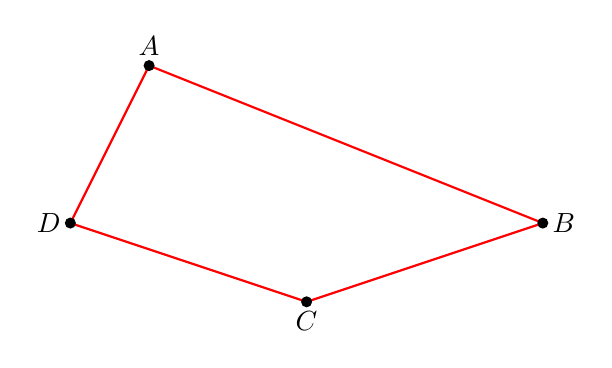 \begin{tikzpicture}

\tikzstyle{line} = [draw,  thick]
\tikzstyle{point} = [black]


\coordinate (A) at (1,2);
\coordinate (B) at (6,0);
\coordinate (C) at (3,-1);
\coordinate (D) at (0,0);


\draw[line,red] (A)--(B)--(C)--(D)--cycle;

%\draw[line,red] (B)--(D);
%\draw[line,red] (A)--(C);




\foreach \point/\position in {A/above,B/right,C/below,D/left}{
  \fill[point] (\point) circle (2pt) node[\position]{$\point$};
}



\end{tikzpicture}